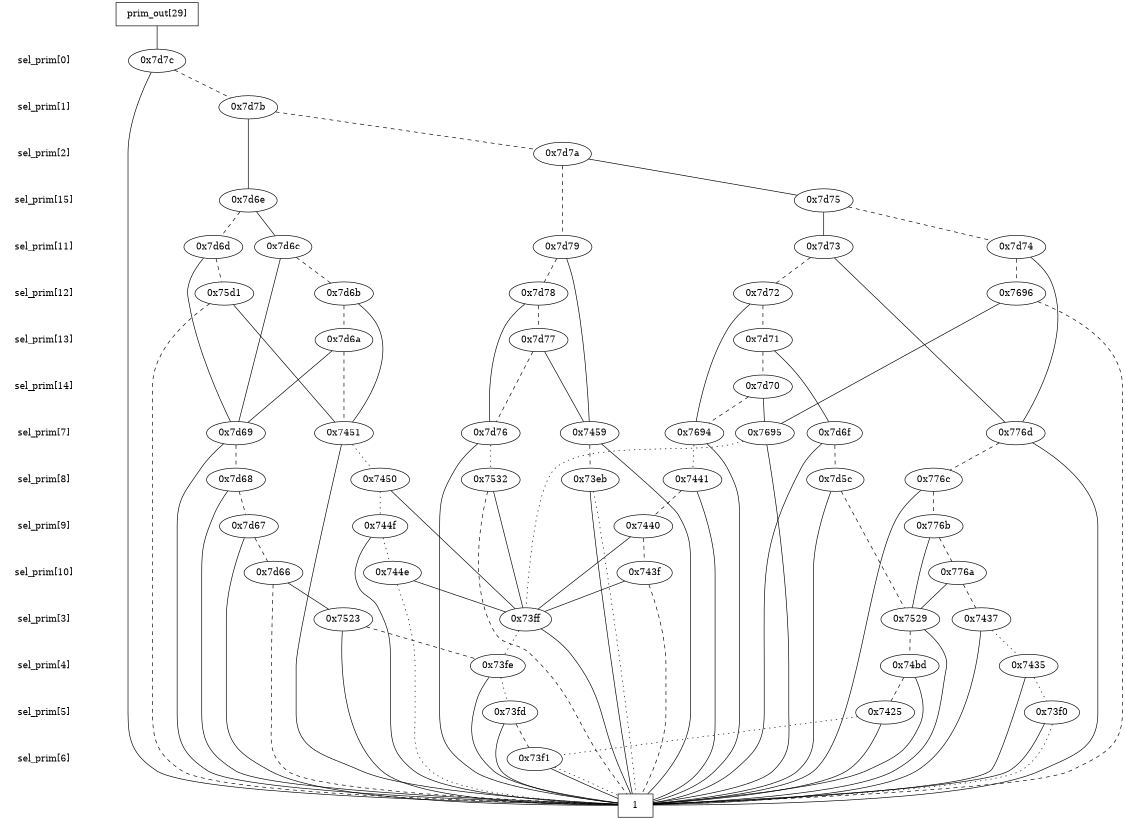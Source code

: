 digraph "DD" {
size = "7.5,10"
center = true;
edge [dir = none];
{ node [shape = plaintext];
  edge [style = invis];
  "CONST NODES" [style = invis];
" sel_prim[0] " -> " sel_prim[1] " -> " sel_prim[2] " -> " sel_prim[15] " -> " sel_prim[11] " -> " sel_prim[12] " -> " sel_prim[13] " -> " sel_prim[14] " -> " sel_prim[7] " -> " sel_prim[8] " -> " sel_prim[9] " -> " sel_prim[10] " -> " sel_prim[3] " -> " sel_prim[4] " -> " sel_prim[5] " -> " sel_prim[6] " -> "CONST NODES"; 
}
{ rank = same; node [shape = box]; edge [style = invis];
"  prim_out[29]  "; }
{ rank = same; " sel_prim[0] ";
"0x7d7c";
}
{ rank = same; " sel_prim[1] ";
"0x7d7b";
}
{ rank = same; " sel_prim[2] ";
"0x7d7a";
}
{ rank = same; " sel_prim[15] ";
"0x7d75";
"0x7d6e";
}
{ rank = same; " sel_prim[11] ";
"0x7d6d";
"0x7d73";
"0x7d6c";
"0x7d74";
"0x7d79";
}
{ rank = same; " sel_prim[12] ";
"0x7696";
"0x7d6b";
"0x7d72";
"0x7d78";
"0x75d1";
}
{ rank = same; " sel_prim[13] ";
"0x7d71";
"0x7d77";
"0x7d6a";
}
{ rank = same; " sel_prim[14] ";
"0x7d70";
}
{ rank = same; " sel_prim[7] ";
"0x7459";
"0x7d69";
"0x7451";
"0x7d76";
"0x776d";
"0x7695";
"0x7d6f";
"0x7694";
}
{ rank = same; " sel_prim[8] ";
"0x7d68";
"0x7d5c";
"0x7450";
"0x776c";
"0x73eb";
"0x7532";
"0x7441";
}
{ rank = same; " sel_prim[9] ";
"0x7d67";
"0x744f";
"0x776b";
"0x7440";
}
{ rank = same; " sel_prim[10] ";
"0x776a";
"0x7d66";
"0x744e";
"0x743f";
}
{ rank = same; " sel_prim[3] ";
"0x7437";
"0x73ff";
"0x7523";
"0x7529";
}
{ rank = same; " sel_prim[4] ";
"0x7435";
"0x73fe";
"0x74bd";
}
{ rank = same; " sel_prim[5] ";
"0x7425";
"0x73fd";
"0x73f0";
}
{ rank = same; " sel_prim[6] ";
"0x73f1";
}
{ rank = same; "CONST NODES";
{ node [shape = box]; "0x73db";
}
}
"  prim_out[29]  " -> "0x7d7c" [style = solid];
"0x7d7c" -> "0x73db";
"0x7d7c" -> "0x7d7b" [style = dashed];
"0x7d7b" -> "0x7d6e";
"0x7d7b" -> "0x7d7a" [style = dashed];
"0x7d7a" -> "0x7d75";
"0x7d7a" -> "0x7d79" [style = dashed];
"0x7d75" -> "0x7d73";
"0x7d75" -> "0x7d74" [style = dashed];
"0x7d6e" -> "0x7d6c";
"0x7d6e" -> "0x7d6d" [style = dashed];
"0x7d6d" -> "0x7d69";
"0x7d6d" -> "0x75d1" [style = dashed];
"0x7d73" -> "0x776d";
"0x7d73" -> "0x7d72" [style = dashed];
"0x7d6c" -> "0x7d69";
"0x7d6c" -> "0x7d6b" [style = dashed];
"0x7d74" -> "0x776d";
"0x7d74" -> "0x7696" [style = dashed];
"0x7d79" -> "0x7459";
"0x7d79" -> "0x7d78" [style = dashed];
"0x7696" -> "0x7695";
"0x7696" -> "0x73db" [style = dashed];
"0x7d6b" -> "0x7451";
"0x7d6b" -> "0x7d6a" [style = dashed];
"0x7d72" -> "0x7694";
"0x7d72" -> "0x7d71" [style = dashed];
"0x7d78" -> "0x7d76";
"0x7d78" -> "0x7d77" [style = dashed];
"0x75d1" -> "0x7451";
"0x75d1" -> "0x73db" [style = dashed];
"0x7d71" -> "0x7d6f";
"0x7d71" -> "0x7d70" [style = dashed];
"0x7d77" -> "0x7459";
"0x7d77" -> "0x7d76" [style = dashed];
"0x7d6a" -> "0x7d69";
"0x7d6a" -> "0x7451" [style = dashed];
"0x7d70" -> "0x7695";
"0x7d70" -> "0x7694" [style = dashed];
"0x7459" -> "0x73db";
"0x7459" -> "0x73eb" [style = dashed];
"0x7d69" -> "0x73db";
"0x7d69" -> "0x7d68" [style = dashed];
"0x7451" -> "0x73db";
"0x7451" -> "0x7450" [style = dotted];
"0x7d76" -> "0x73db";
"0x7d76" -> "0x7532" [style = dotted];
"0x776d" -> "0x73db";
"0x776d" -> "0x776c" [style = dashed];
"0x7695" -> "0x73db";
"0x7695" -> "0x73ff" [style = dotted];
"0x7d6f" -> "0x73db";
"0x7d6f" -> "0x7d5c" [style = dashed];
"0x7694" -> "0x73db";
"0x7694" -> "0x7441" [style = dotted];
"0x7d68" -> "0x73db";
"0x7d68" -> "0x7d67" [style = dashed];
"0x7d5c" -> "0x73db";
"0x7d5c" -> "0x7529" [style = dashed];
"0x7450" -> "0x73ff";
"0x7450" -> "0x744f" [style = dotted];
"0x776c" -> "0x73db";
"0x776c" -> "0x776b" [style = dashed];
"0x73eb" -> "0x73db";
"0x73eb" -> "0x73db" [style = dotted];
"0x7532" -> "0x73ff";
"0x7532" -> "0x73db" [style = dashed];
"0x7441" -> "0x73db";
"0x7441" -> "0x7440" [style = dashed];
"0x7d67" -> "0x73db";
"0x7d67" -> "0x7d66" [style = dashed];
"0x744f" -> "0x73db";
"0x744f" -> "0x744e" [style = dotted];
"0x776b" -> "0x7529";
"0x776b" -> "0x776a" [style = dashed];
"0x7440" -> "0x73ff";
"0x7440" -> "0x743f" [style = dashed];
"0x776a" -> "0x7529";
"0x776a" -> "0x7437" [style = dashed];
"0x7d66" -> "0x7523";
"0x7d66" -> "0x73db" [style = dashed];
"0x744e" -> "0x73ff";
"0x744e" -> "0x73db" [style = dotted];
"0x743f" -> "0x73ff";
"0x743f" -> "0x73db" [style = dashed];
"0x7437" -> "0x73db";
"0x7437" -> "0x7435" [style = dotted];
"0x73ff" -> "0x73db";
"0x73ff" -> "0x73fe" [style = dotted];
"0x7523" -> "0x73db";
"0x7523" -> "0x73fe" [style = dashed];
"0x7529" -> "0x73db";
"0x7529" -> "0x74bd" [style = dashed];
"0x7435" -> "0x73db";
"0x7435" -> "0x73f0" [style = dotted];
"0x73fe" -> "0x73db";
"0x73fe" -> "0x73fd" [style = dotted];
"0x74bd" -> "0x73db";
"0x74bd" -> "0x7425" [style = dashed];
"0x7425" -> "0x73db";
"0x7425" -> "0x73f1" [style = dotted];
"0x73fd" -> "0x73db";
"0x73fd" -> "0x73f1" [style = dashed];
"0x73f0" -> "0x73db";
"0x73f0" -> "0x73db" [style = dotted];
"0x73f1" -> "0x73db";
"0x73f1" -> "0x73db" [style = dotted];
"0x73db" [label = "1"];
}

